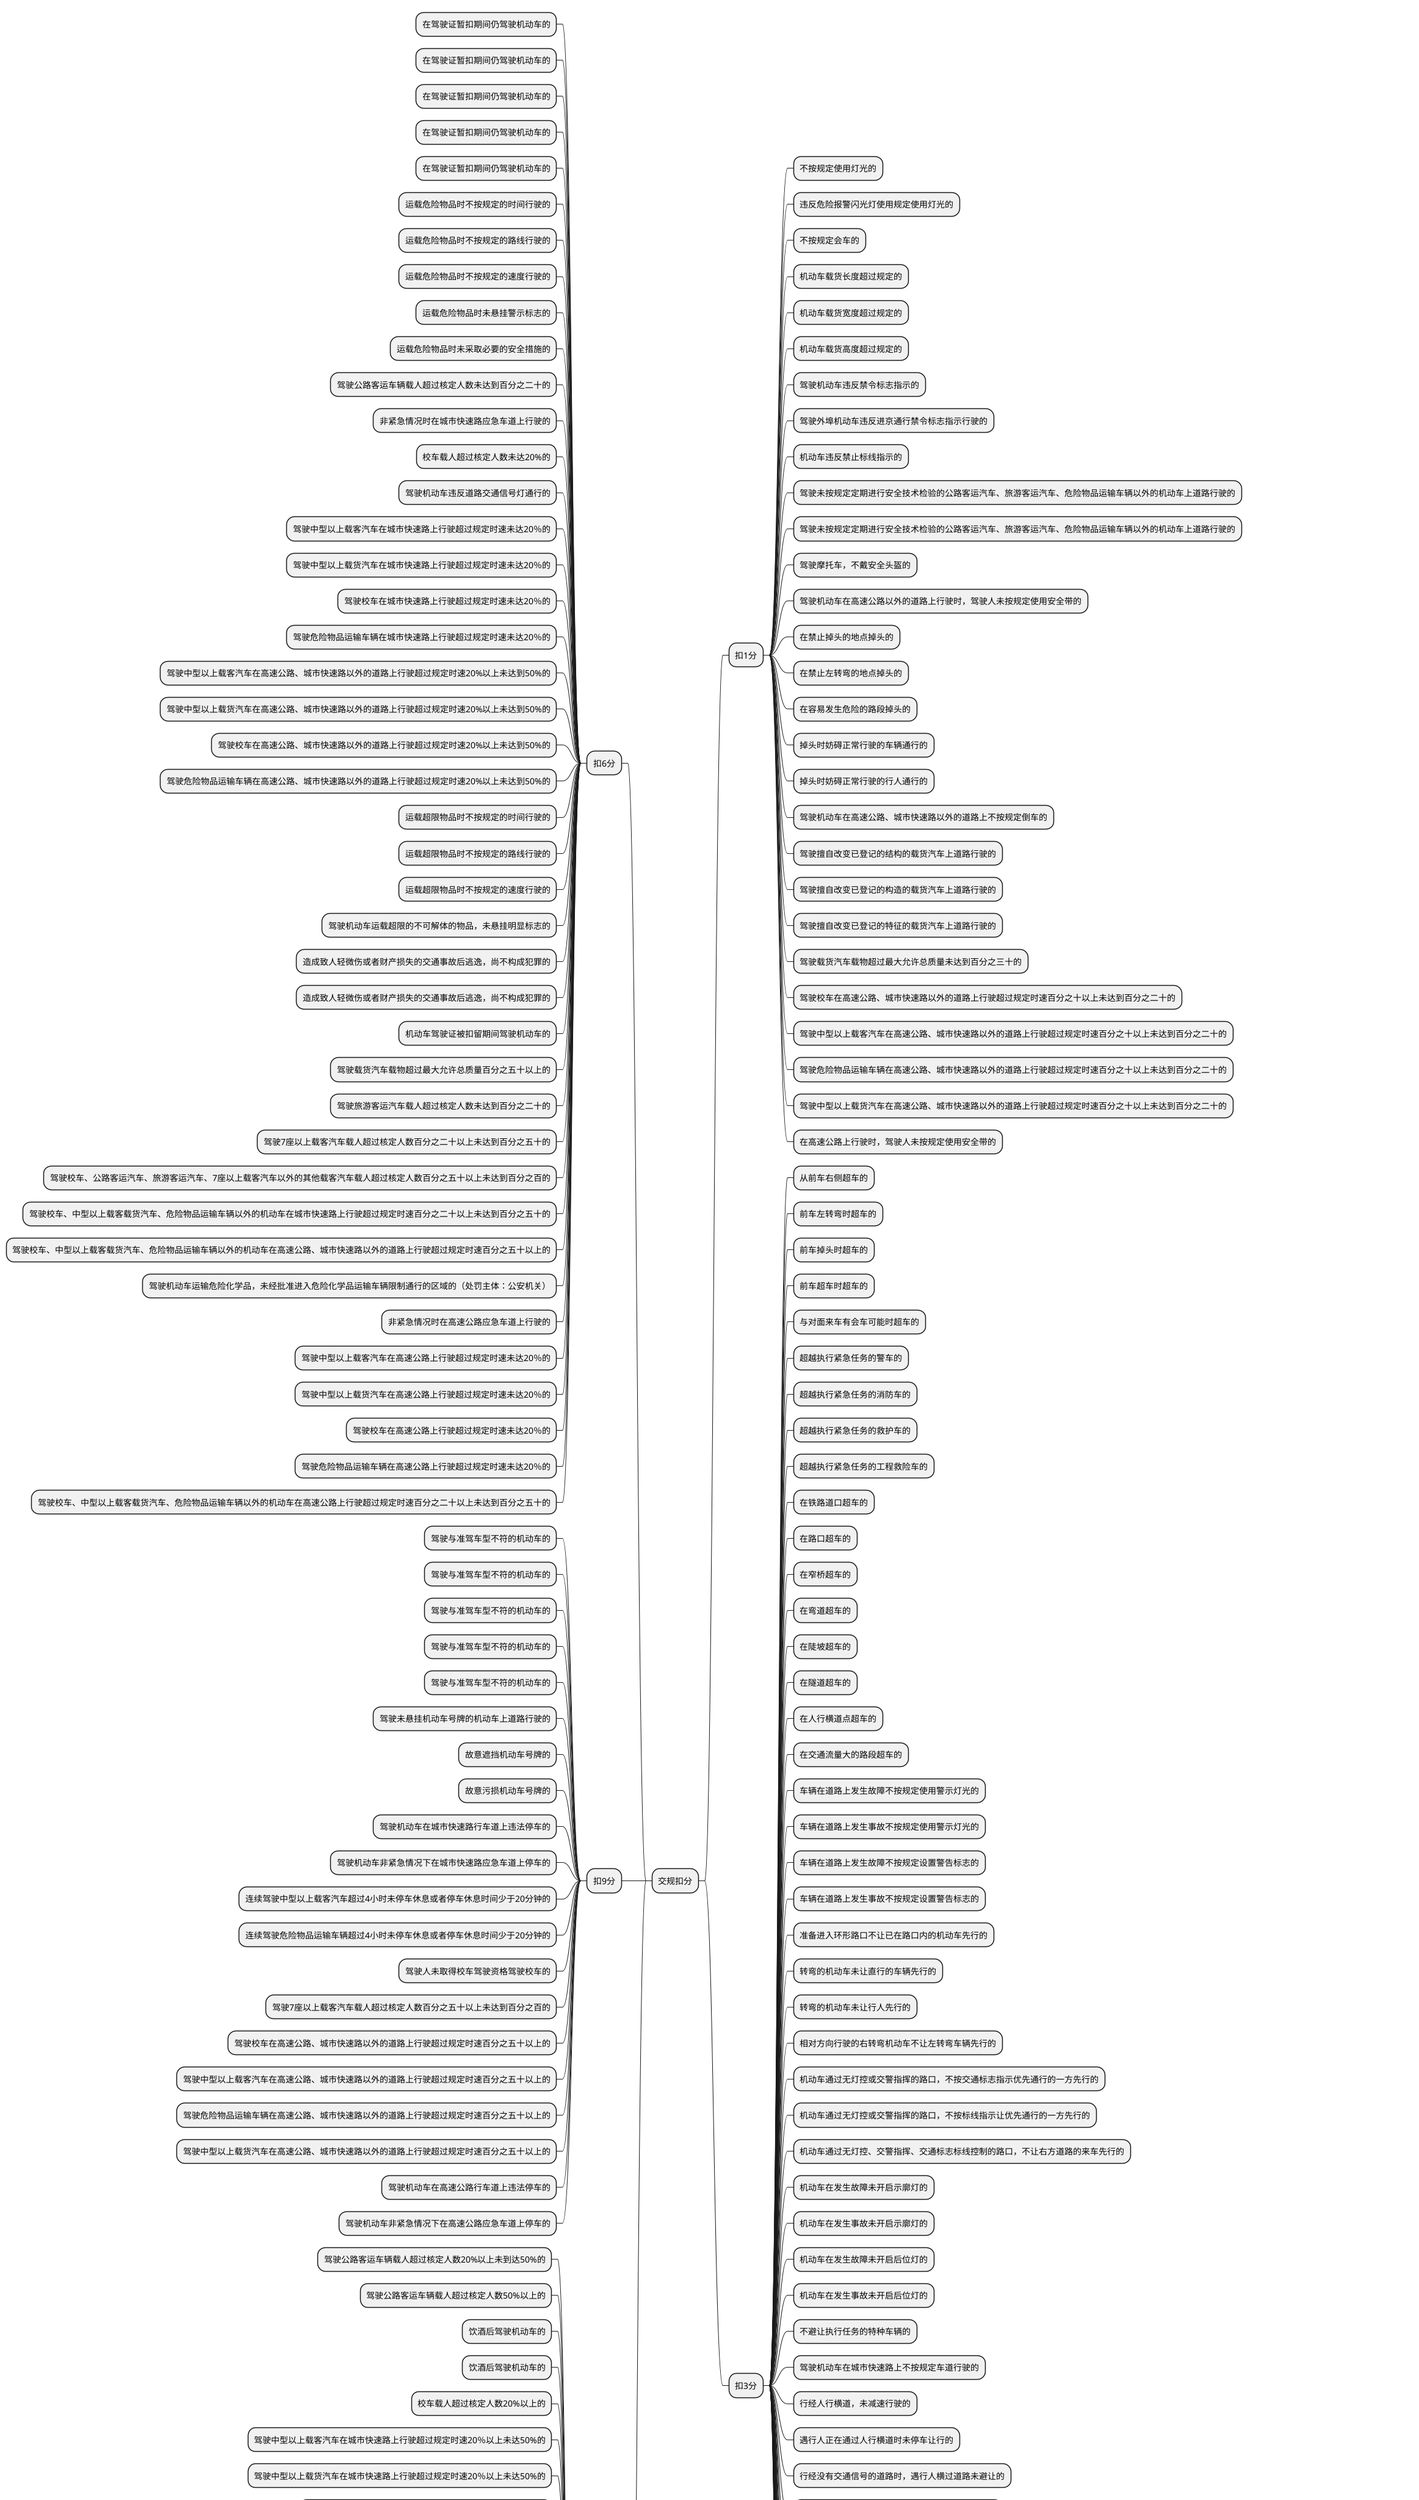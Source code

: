 @startmindmap
* 交规扣分
** 扣1分
*** 不按规定使用灯光的
*** 违反危险报警闪光灯使用规定使用灯光的
*** 不按规定会车的
*** 机动车载货长度超过规定的
*** 机动车载货宽度超过规定的
*** 机动车载货高度超过规定的
*** 驾驶机动车违反禁令标志指示的
*** 驾驶外埠机动车违反进京通行禁令标志指示行驶的
*** 机动车违反禁止标线指示的
*** 驾驶未按规定定期进行安全技术检验的公路客运汽车、旅游客运汽车、危险物品运输车辆以外的机动车上道路行驶的
*** 驾驶未按规定定期进行安全技术检验的公路客运汽车、旅游客运汽车、危险物品运输车辆以外的机动车上道路行驶的
*** 驾驶摩托车，不戴安全头盔的
*** 驾驶机动车在高速公路以外的道路上行驶时，驾驶人未按规定使用安全带的
*** 在禁止掉头的地点掉头的
*** 在禁止左转弯的地点掉头的
*** 在容易发生危险的路段掉头的
*** 掉头时妨碍正常行驶的车辆通行的
*** 掉头时妨碍正常行驶的行人通行的
*** 驾驶机动车在高速公路、城市快速路以外的道路上不按规定倒车的
*** 驾驶擅自改变已登记的结构的载货汽车上道路行驶的
*** 驾驶擅自改变已登记的构造的载货汽车上道路行驶的
*** 驾驶擅自改变已登记的特征的载货汽车上道路行驶的
*** 驾驶载货汽车载物超过最大允许总质量未达到百分之三十的
*** 驾驶校车在高速公路、城市快速路以外的道路上行驶超过规定时速百分之十以上未达到百分之二十的
*** 驾驶中型以上载客汽车在高速公路、城市快速路以外的道路上行驶超过规定时速百分之十以上未达到百分之二十的
*** 驾驶危险物品运输车辆在高速公路、城市快速路以外的道路上行驶超过规定时速百分之十以上未达到百分之二十的
*** 驾驶中型以上载货汽车在高速公路、城市快速路以外的道路上行驶超过规定时速百分之十以上未达到百分之二十的
*** 在高速公路上行驶时，驾驶人未按规定使用安全带的
** 扣3分
*** 从前车右侧超车的
*** 前车左转弯时超车的
*** 前车掉头时超车的
*** 前车超车时超车的
*** 与对面来车有会车可能时超车的
*** 超越执行紧急任务的警车的
*** 超越执行紧急任务的消防车的
*** 超越执行紧急任务的救护车的
*** 超越执行紧急任务的工程救险车的
*** 在铁路道口超车的
*** 在路口超车的
*** 在窄桥超车的
*** 在弯道超车的
*** 在陡坡超车的
*** 在隧道超车的
*** 在人行横道点超车的
*** 在交通流量大的路段超车的
*** 车辆在道路上发生故障不按规定使用警示灯光的
*** 车辆在道路上发生事故不按规定使用警示灯光的
*** 车辆在道路上发生故障不按规定设置警告标志的
*** 车辆在道路上发生事故不按规定设置警告标志的
*** 准备进入环形路口不让已在路口内的机动车先行的
*** 转弯的机动车未让直行的车辆先行的
*** 转弯的机动车未让行人先行的
*** 相对方向行驶的右转弯机动车不让左转弯车辆先行的
*** 机动车通过无灯控或交警指挥的路口，不按交通标志指示优先通行的一方先行的
*** 机动车通过无灯控或交警指挥的路口，不按标线指示让优先通行的一方先行的
*** 机动车通过无灯控、交警指挥、交通标志标线控制的路口，不让右方道路的来车先行的
*** 机动车在发生故障未开启示廓灯的
*** 机动车在发生事故未开启示廓灯的
*** 机动车在发生故障未开启后位灯的
*** 机动车在发生事故未开启后位灯的
*** 不避让执行任务的特种车辆的
*** 驾驶机动车在城市快速路上不按规定车道行驶的
*** 行经人行横道，未减速行驶的
*** 遇行人正在通过人行横道时未停车让行的
*** 行经没有交通信号的道路时，遇行人横过道路未避让的
*** 驾驶不按规定安装机动车号牌的机动车上道路行驶的
*** 连续驾驶危险物品运输车辆以外的载货汽车超过4小时未停车休息的
*** 连续驾驶危险物品运输车辆以外的载货汽车超过4小时停车休息时间少于20分钟的
*** 驾驶未按规定定期进行安全技术检验的公路客运汽车、旅游客运汽车、危险物品运输车辆上道路行驶的
*** 驾驶未按规定定期进行安全技术检验的公路客运汽车、旅游客运汽车、危险物品运输车辆上道路行驶的
*** 驾驶时拨打接听手持电话的
*** 遇前方车辆停车排队等候时借道超车的
*** 遇前方车辆缓慢行驶时借道超车的
*** 遇前方车辆停车排队等候时占用对面车道的
*** 遇前方车辆缓慢行驶时占用对面车道的
*** 遇前方车辆停车排队等候时穿插等候车辆的
*** 遇前方车辆缓慢行驶时穿插等候车辆的
*** 驾驶校车上道路行驶前，未对校车车况是否符合安全技术要求进行检查的
*** 驾驶存在安全隐患的校车上道路行驶的
*** 驾驶载货汽车载物超过最大允许总质量百分之三十以上未达到百分之五十的
*** 驾驶载货汽车违反规定载客的
*** 驾驶校车、公路客运汽车、旅游客运汽车、7座以上载客汽车以外的其他载客汽车载人超过核定人数百分之二十以上未达到百分之五十的
*** 驾驶校车、中型以上载客载货汽车、危险物品运输车辆以外的机动车在高速公路、城市快速路以外的道路上行驶超过规定时速百分之二十以上未达到百分之五十的
*** 驾车时有其他妨碍安全驾驶的行为的
*** 驾驶机动车不按规定避让校车的
*** 驾驶机动车在高速公路、城市快速路以外的道路上逆向行驶的
*** 机动车在高速公路上发生故障或事故后，不按规定使用灯光的
*** 机动车在高速公路上发生故障或事故后，不按规定设置警告标志的
*** 驾驶机动车在高速公路上正常情况下行驶速度低于规定最低时速20%以上的
*** 在高速公路匝道上超车的
*** 在快速公路匝道上超车的
*** 在高速公路上加速车道超车的
*** 在快速路上加速车道超车的
*** 在高速公路上减速车道超车的
*** 在快速路上减速车道超车的
*** 驾驶机动车在高速公路上不按规定车道行驶的
-- 扣6分
--- 在驾驶证暂扣期间仍驾驶机动车的
--- 在驾驶证暂扣期间仍驾驶机动车的
--- 在驾驶证暂扣期间仍驾驶机动车的
--- 在驾驶证暂扣期间仍驾驶机动车的
--- 在驾驶证暂扣期间仍驾驶机动车的
--- 运载危险物品时不按规定的时间行驶的
--- 运载危险物品时不按规定的路线行驶的
--- 运载危险物品时不按规定的速度行驶的
--- 运载危险物品时未悬挂警示标志的
--- 运载危险物品时未采取必要的安全措施的
--- 驾驶公路客运车辆载人超过核定人数未达到百分之二十的
--- 非紧急情况时在城市快速路应急车道上行驶的
--- 校车载人超过核定人数未达20%的
--- 驾驶机动车违反道路交通信号灯通行的
--- 驾驶中型以上载客汽车在城市快速路上行驶超过规定时速未达20％的
--- 驾驶中型以上载货汽车在城市快速路上行驶超过规定时速未达20％的
--- 驾驶校车在城市快速路上行驶超过规定时速未达20％的
--- 驾驶危险物品运输车辆在城市快速路上行驶超过规定时速未达20％的
--- 驾驶中型以上载客汽车在高速公路、城市快速路以外的道路上行驶超过规定时速20%以上未达到50%的
--- 驾驶中型以上载货汽车在高速公路、城市快速路以外的道路上行驶超过规定时速20%以上未达到50%的
--- 驾驶校车在高速公路、城市快速路以外的道路上行驶超过规定时速20%以上未达到50%的
--- 驾驶危险物品运输车辆在高速公路、城市快速路以外的道路上行驶超过规定时速20%以上未达到50%的
--- 运载超限物品时不按规定的时间行驶的
--- 运载超限物品时不按规定的路线行驶的
--- 运载超限物品时不按规定的速度行驶的
--- 驾驶机动车运载超限的不可解体的物品，未悬挂明显标志的
--- 造成致人轻微伤或者财产损失的交通事故后逃逸，尚不构成犯罪的
--- 造成致人轻微伤或者财产损失的交通事故后逃逸，尚不构成犯罪的
--- 机动车驾驶证被扣留期间驾驶机动车的
--- 驾驶载货汽车载物超过最大允许总质量百分之五十以上的
--- 驾驶旅游客运汽车载人超过核定人数未达到百分之二十的
--- 驾驶7座以上载客汽车载人超过核定人数百分之二十以上未达到百分之五十的
--- 驾驶校车、公路客运汽车、旅游客运汽车、7座以上载客汽车以外的其他载客汽车载人超过核定人数百分之五十以上未达到百分之百的
--- 驾驶校车、中型以上载客载货汽车、危险物品运输车辆以外的机动车在城市快速路上行驶超过规定时速百分之二十以上未达到百分之五十的
--- 驾驶校车、中型以上载客载货汽车、危险物品运输车辆以外的机动车在高速公路、城市快速路以外的道路上行驶超过规定时速百分之五十以上的
--- 驾驶机动车运输危险化学品，未经批准进入危险化学品运输车辆限制通行的区域的（处罚主体：公安机关）
--- 非紧急情况时在高速公路应急车道上行驶的
--- 驾驶中型以上载客汽车在高速公路上行驶超过规定时速未达20％的
--- 驾驶中型以上载货汽车在高速公路上行驶超过规定时速未达20％的
--- 驾驶校车在高速公路上行驶超过规定时速未达20％的
--- 驾驶危险物品运输车辆在高速公路上行驶超过规定时速未达20％的
--- 驾驶校车、中型以上载客载货汽车、危险物品运输车辆以外的机动车在高速公路上行驶超过规定时速百分之二十以上未达到百分之五十的
-- 扣9分
--- 驾驶与准驾车型不符的机动车的
--- 驾驶与准驾车型不符的机动车的
--- 驾驶与准驾车型不符的机动车的
--- 驾驶与准驾车型不符的机动车的
--- 驾驶与准驾车型不符的机动车的
--- 驾驶未悬挂机动车号牌的机动车上道路行驶的
--- 故意遮挡机动车号牌的
--- 故意污损机动车号牌的
--- 驾驶机动车在城市快速路行车道上违法停车的
--- 驾驶机动车非紧急情况下在城市快速路应急车道上停车的
--- 连续驾驶中型以上载客汽车超过4小时未停车休息或者停车休息时间少于20分钟的
--- 连续驾驶危险物品运输车辆超过4小时未停车休息或者停车休息时间少于20分钟的
--- 驾驶人未取得校车驾驶资格驾驶校车的
--- 驾驶7座以上载客汽车载人超过核定人数百分之五十以上未达到百分之百的
--- 驾驶校车在高速公路、城市快速路以外的道路上行驶超过规定时速百分之五十以上的
--- 驾驶中型以上载客汽车在高速公路、城市快速路以外的道路上行驶超过规定时速百分之五十以上的
--- 驾驶危险物品运输车辆在高速公路、城市快速路以外的道路上行驶超过规定时速百分之五十以上的
--- 驾驶中型以上载货汽车在高速公路、城市快速路以外的道路上行驶超过规定时速百分之五十以上的
--- 驾驶机动车在高速公路行车道上违法停车的
--- 驾驶机动车非紧急情况下在高速公路应急车道上停车的
-- 扣12分
--- 驾驶公路客运车辆载人超过核定人数20%以上未到达50%的
--- 驾驶公路客运车辆载人超过核定人数50%以上的
--- 饮酒后驾驶机动车的
--- 饮酒后驾驶机动车的
--- 校车载人超过核定人数20%以上的
--- 驾驶中型以上载客汽车在城市快速路上行驶超过规定时速20％以上未达50%的
--- 驾驶中型以上载货汽车在城市快速路上行驶超过规定时速20％以上未达50%的
--- 驾驶校车在城市快速路上行驶超过规定时速20％以上未达50%的
--- 驾驶危险物品运输车辆在城市快速路上行驶超过规定时速20％以上未达50%的
--- 造成致人轻伤以上或者死亡的交通事故后逃逸，尚不构成犯罪的
--- 驾驶机动车在城市快速路上倒车的
--- 驾驶机动车在城市快速路上逆行的
--- 在城市快速路上穿越中央分隔带掉头的
--- 驾驶旅游客运汽车载人超过核定人数百分之二十以上的
--- 驾驶校车、公路客运汽车、旅游客运汽车以外的其他载客汽车载人超过核定人数百分百以上的
--- 驾驶危险物品运输车辆在城市快速路上行驶超过规定时速百分之五十以上的
--- 驾驶校车、中型以上载客载货汽车、危险物品运输车辆以外的机动车在城市快速路上行驶超过规定时速百分之五十以上的
--- 代替实际机动车驾驶人接受交通违法行为处罚和记分牟取经济利益的
--- 驾驶中型以上载客汽车在城市快速路上行驶超过规定时速百分之五十以上的
--- 驾驶中型以上载货汽车在城市快速路上行驶超过规定时速百分之五十以上的
--- 驾驶校车在城市快速路上行驶超过规定时速百分之五十以上的
--- 在高速公路上倒车的
--- 在高速公路上逆行的
--- 在高速公路上穿越中央分隔带掉头的
--- 驾驶中型以上载客汽车在高速公路上行驶超过规定时速20％以上未达50%的
--- 驾驶中型以上载货汽车在高速公路上行驶超过规定时速20％以上未达50%的
--- 驾驶校车在高速公路上行驶超过规定时速20％以上未达50%的
--- 驾驶危险物品运输车辆在高速公路上行驶超过规定时速20％以上未达50%的
--- 驾驶中型以上载客汽车在高速公路上行驶超过规定时速50％的
--- 驾驶中型以上载货汽车在高速公路上行驶超过规定时速50％的
--- 驾驶校车在高速公路上行驶超过规定时速50％的
--- 驾驶危险物品运输车辆在高速公路上行驶超过规定时速50％的
--- 驾驶校车、中型以上载客载货汽车、危险物品运输车辆以外的机动车在高速公路上行驶超过规定时速百分之五十以上的
--- 使用伪造的机动车号牌的
--- 使用变造的机动车号牌的
--- 使用伪造的机动车行驶证的
--- 使用变造的机动车行驶证的
--- 使用伪造的机动车驾驶证的
--- 使用变造的机动车驾驶证的
--- 使用其他车辆的机动车号牌的
--- 使用其他车辆的机动车行驶证的
--- 使用伪造、变造的校车标牌的
@endmindmap